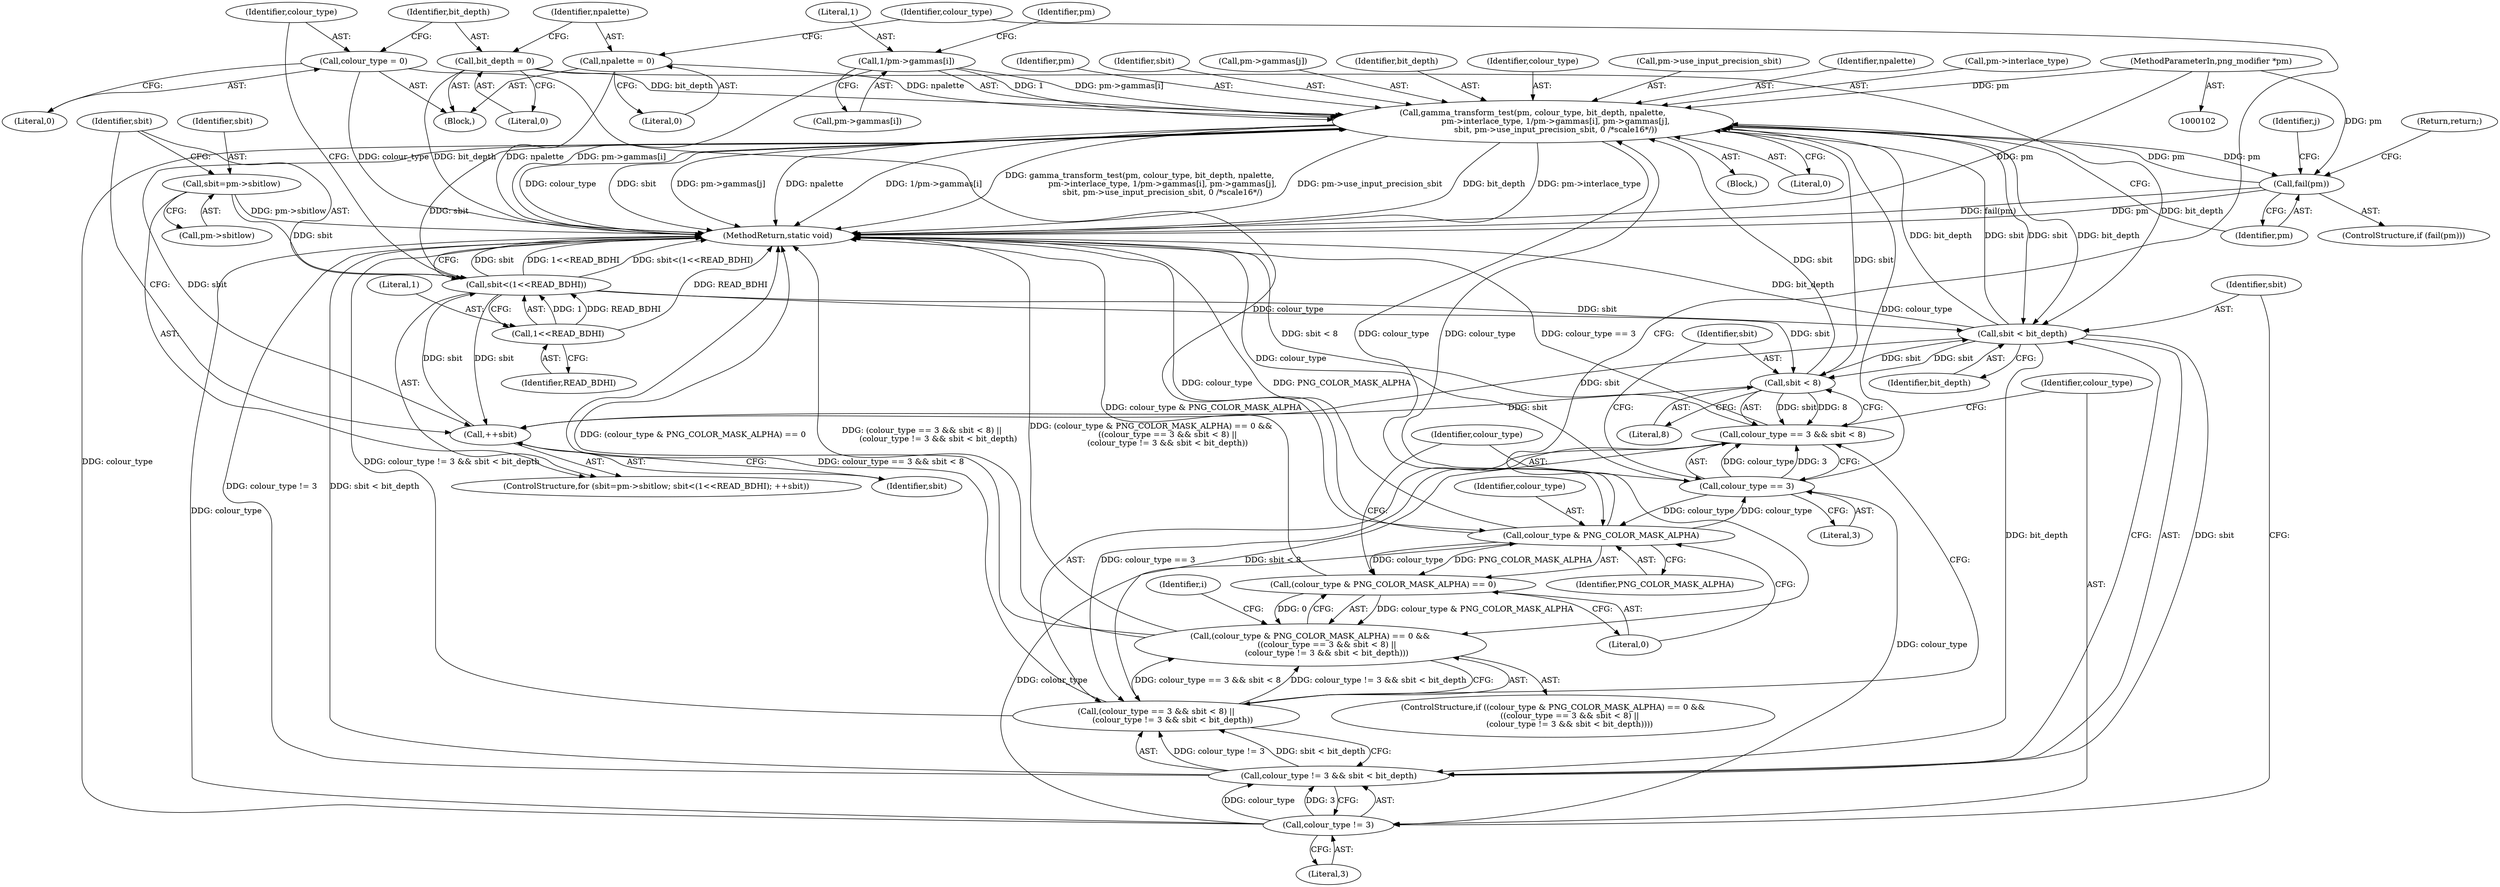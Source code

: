 digraph "0_Android_9d4853418ab2f754c2b63e091c29c5529b8b86ca_114@array" {
"1000199" [label="(Call,gamma_transform_test(pm, colour_type, bit_depth, npalette,\n                  pm->interlace_type, 1/pm->gammas[i], pm->gammas[j],\n                  sbit, pm->use_input_precision_sbit, 0 /*scale16*/))"];
"1000225" [label="(Call,fail(pm))"];
"1000199" [label="(Call,gamma_transform_test(pm, colour_type, bit_depth, npalette,\n                  pm->interlace_type, 1/pm->gammas[i], pm->gammas[j],\n                  sbit, pm->use_input_precision_sbit, 0 /*scale16*/))"];
"1000103" [label="(MethodParameterIn,png_modifier *pm)"];
"1000149" [label="(Call,colour_type & PNG_COLOR_MASK_ALPHA)"];
"1000121" [label="(Call,colour_type = 0)"];
"1000155" [label="(Call,colour_type == 3)"];
"1000162" [label="(Call,colour_type != 3)"];
"1000125" [label="(Call,bit_depth = 0)"];
"1000165" [label="(Call,sbit < bit_depth)"];
"1000158" [label="(Call,sbit < 8)"];
"1000112" [label="(Call,sbit<(1<<READ_BDHI))"];
"1000107" [label="(Call,sbit=pm->sbitlow)"];
"1000117" [label="(Call,++sbit)"];
"1000114" [label="(Call,1<<READ_BDHI)"];
"1000129" [label="(Call,npalette = 0)"];
"1000207" [label="(Call,1/pm->gammas[i])"];
"1000154" [label="(Call,colour_type == 3 && sbit < 8)"];
"1000153" [label="(Call,(colour_type == 3 && sbit < 8) ||\n             (colour_type != 3 && sbit < bit_depth))"];
"1000147" [label="(Call,(colour_type & PNG_COLOR_MASK_ALPHA) == 0 &&\n             ((colour_type == 3 && sbit < 8) ||\n             (colour_type != 3 && sbit < bit_depth)))"];
"1000161" [label="(Call,colour_type != 3 && sbit < bit_depth)"];
"1000148" [label="(Call,(colour_type & PNG_COLOR_MASK_ALPHA) == 0)"];
"1000158" [label="(Call,sbit < 8)"];
"1000198" [label="(Block,)"];
"1000209" [label="(Call,pm->gammas[i])"];
"1000172" [label="(Identifier,i)"];
"1000163" [label="(Identifier,colour_type)"];
"1000199" [label="(Call,gamma_transform_test(pm, colour_type, bit_depth, npalette,\n                  pm->interlace_type, 1/pm->gammas[i], pm->gammas[j],\n                  sbit, pm->use_input_precision_sbit, 0 /*scale16*/))"];
"1000113" [label="(Identifier,sbit)"];
"1000115" [label="(Literal,1)"];
"1000227" [label="(Return,return;)"];
"1000106" [label="(ControlStructure,for (sbit=pm->sbitlow; sbit<(1<<READ_BDHI); ++sbit))"];
"1000126" [label="(Identifier,bit_depth)"];
"1000160" [label="(Literal,8)"];
"1000200" [label="(Identifier,pm)"];
"1000146" [label="(ControlStructure,if ((colour_type & PNG_COLOR_MASK_ALPHA) == 0 &&\n             ((colour_type == 3 && sbit < 8) ||\n             (colour_type != 3 && sbit < bit_depth))))"];
"1000193" [label="(Identifier,j)"];
"1000108" [label="(Identifier,sbit)"];
"1000122" [label="(Identifier,colour_type)"];
"1000150" [label="(Identifier,colour_type)"];
"1000123" [label="(Literal,0)"];
"1000147" [label="(Call,(colour_type & PNG_COLOR_MASK_ALPHA) == 0 &&\n             ((colour_type == 3 && sbit < 8) ||\n             (colour_type != 3 && sbit < bit_depth)))"];
"1000219" [label="(Identifier,sbit)"];
"1000156" [label="(Identifier,colour_type)"];
"1000118" [label="(Identifier,sbit)"];
"1000226" [label="(Identifier,pm)"];
"1000149" [label="(Call,colour_type & PNG_COLOR_MASK_ALPHA)"];
"1000214" [label="(Call,pm->gammas[j])"];
"1000155" [label="(Call,colour_type == 3)"];
"1000130" [label="(Identifier,npalette)"];
"1000216" [label="(Identifier,pm)"];
"1000162" [label="(Call,colour_type != 3)"];
"1000165" [label="(Call,sbit < bit_depth)"];
"1000112" [label="(Call,sbit<(1<<READ_BDHI))"];
"1000151" [label="(Identifier,PNG_COLOR_MASK_ALPHA)"];
"1000135" [label="(Identifier,colour_type)"];
"1000208" [label="(Literal,1)"];
"1000202" [label="(Identifier,bit_depth)"];
"1000201" [label="(Identifier,colour_type)"];
"1000223" [label="(Literal,0)"];
"1000125" [label="(Call,bit_depth = 0)"];
"1000107" [label="(Call,sbit=pm->sbitlow)"];
"1000116" [label="(Identifier,READ_BDHI)"];
"1000121" [label="(Call,colour_type = 0)"];
"1000152" [label="(Literal,0)"];
"1000153" [label="(Call,(colour_type == 3 && sbit < 8) ||\n             (colour_type != 3 && sbit < bit_depth))"];
"1000114" [label="(Call,1<<READ_BDHI)"];
"1000159" [label="(Identifier,sbit)"];
"1000103" [label="(MethodParameterIn,png_modifier *pm)"];
"1000224" [label="(ControlStructure,if (fail(pm)))"];
"1000161" [label="(Call,colour_type != 3 && sbit < bit_depth)"];
"1000166" [label="(Identifier,sbit)"];
"1000117" [label="(Call,++sbit)"];
"1000148" [label="(Call,(colour_type & PNG_COLOR_MASK_ALPHA) == 0)"];
"1000157" [label="(Literal,3)"];
"1000129" [label="(Call,npalette = 0)"];
"1000164" [label="(Literal,3)"];
"1000119" [label="(Block,)"];
"1000220" [label="(Call,pm->use_input_precision_sbit)"];
"1000207" [label="(Call,1/pm->gammas[i])"];
"1000127" [label="(Literal,0)"];
"1000109" [label="(Call,pm->sbitlow)"];
"1000203" [label="(Identifier,npalette)"];
"1000204" [label="(Call,pm->interlace_type)"];
"1000131" [label="(Literal,0)"];
"1000154" [label="(Call,colour_type == 3 && sbit < 8)"];
"1000225" [label="(Call,fail(pm))"];
"1000167" [label="(Identifier,bit_depth)"];
"1000228" [label="(MethodReturn,static void)"];
"1000199" -> "1000198"  [label="AST: "];
"1000199" -> "1000223"  [label="CFG: "];
"1000200" -> "1000199"  [label="AST: "];
"1000201" -> "1000199"  [label="AST: "];
"1000202" -> "1000199"  [label="AST: "];
"1000203" -> "1000199"  [label="AST: "];
"1000204" -> "1000199"  [label="AST: "];
"1000207" -> "1000199"  [label="AST: "];
"1000214" -> "1000199"  [label="AST: "];
"1000219" -> "1000199"  [label="AST: "];
"1000220" -> "1000199"  [label="AST: "];
"1000223" -> "1000199"  [label="AST: "];
"1000226" -> "1000199"  [label="CFG: "];
"1000199" -> "1000228"  [label="DDG: colour_type"];
"1000199" -> "1000228"  [label="DDG: sbit"];
"1000199" -> "1000228"  [label="DDG: pm->gammas[j]"];
"1000199" -> "1000228"  [label="DDG: npalette"];
"1000199" -> "1000228"  [label="DDG: 1/pm->gammas[i]"];
"1000199" -> "1000228"  [label="DDG: gamma_transform_test(pm, colour_type, bit_depth, npalette,\n                  pm->interlace_type, 1/pm->gammas[i], pm->gammas[j],\n                  sbit, pm->use_input_precision_sbit, 0 /*scale16*/)"];
"1000199" -> "1000228"  [label="DDG: pm->use_input_precision_sbit"];
"1000199" -> "1000228"  [label="DDG: bit_depth"];
"1000199" -> "1000228"  [label="DDG: pm->interlace_type"];
"1000199" -> "1000117"  [label="DDG: sbit"];
"1000199" -> "1000149"  [label="DDG: colour_type"];
"1000199" -> "1000158"  [label="DDG: sbit"];
"1000199" -> "1000165"  [label="DDG: sbit"];
"1000199" -> "1000165"  [label="DDG: bit_depth"];
"1000225" -> "1000199"  [label="DDG: pm"];
"1000103" -> "1000199"  [label="DDG: pm"];
"1000149" -> "1000199"  [label="DDG: colour_type"];
"1000155" -> "1000199"  [label="DDG: colour_type"];
"1000162" -> "1000199"  [label="DDG: colour_type"];
"1000125" -> "1000199"  [label="DDG: bit_depth"];
"1000165" -> "1000199"  [label="DDG: bit_depth"];
"1000165" -> "1000199"  [label="DDG: sbit"];
"1000129" -> "1000199"  [label="DDG: npalette"];
"1000207" -> "1000199"  [label="DDG: 1"];
"1000207" -> "1000199"  [label="DDG: pm->gammas[i]"];
"1000158" -> "1000199"  [label="DDG: sbit"];
"1000112" -> "1000199"  [label="DDG: sbit"];
"1000199" -> "1000225"  [label="DDG: pm"];
"1000225" -> "1000224"  [label="AST: "];
"1000225" -> "1000226"  [label="CFG: "];
"1000226" -> "1000225"  [label="AST: "];
"1000227" -> "1000225"  [label="CFG: "];
"1000193" -> "1000225"  [label="CFG: "];
"1000225" -> "1000228"  [label="DDG: fail(pm)"];
"1000225" -> "1000228"  [label="DDG: pm"];
"1000103" -> "1000225"  [label="DDG: pm"];
"1000103" -> "1000102"  [label="AST: "];
"1000103" -> "1000228"  [label="DDG: pm"];
"1000149" -> "1000148"  [label="AST: "];
"1000149" -> "1000151"  [label="CFG: "];
"1000150" -> "1000149"  [label="AST: "];
"1000151" -> "1000149"  [label="AST: "];
"1000152" -> "1000149"  [label="CFG: "];
"1000149" -> "1000228"  [label="DDG: colour_type"];
"1000149" -> "1000228"  [label="DDG: PNG_COLOR_MASK_ALPHA"];
"1000149" -> "1000148"  [label="DDG: colour_type"];
"1000149" -> "1000148"  [label="DDG: PNG_COLOR_MASK_ALPHA"];
"1000121" -> "1000149"  [label="DDG: colour_type"];
"1000155" -> "1000149"  [label="DDG: colour_type"];
"1000162" -> "1000149"  [label="DDG: colour_type"];
"1000149" -> "1000155"  [label="DDG: colour_type"];
"1000121" -> "1000119"  [label="AST: "];
"1000121" -> "1000123"  [label="CFG: "];
"1000122" -> "1000121"  [label="AST: "];
"1000123" -> "1000121"  [label="AST: "];
"1000126" -> "1000121"  [label="CFG: "];
"1000121" -> "1000228"  [label="DDG: colour_type"];
"1000155" -> "1000154"  [label="AST: "];
"1000155" -> "1000157"  [label="CFG: "];
"1000156" -> "1000155"  [label="AST: "];
"1000157" -> "1000155"  [label="AST: "];
"1000159" -> "1000155"  [label="CFG: "];
"1000154" -> "1000155"  [label="CFG: "];
"1000155" -> "1000228"  [label="DDG: colour_type"];
"1000155" -> "1000154"  [label="DDG: colour_type"];
"1000155" -> "1000154"  [label="DDG: 3"];
"1000155" -> "1000162"  [label="DDG: colour_type"];
"1000162" -> "1000161"  [label="AST: "];
"1000162" -> "1000164"  [label="CFG: "];
"1000163" -> "1000162"  [label="AST: "];
"1000164" -> "1000162"  [label="AST: "];
"1000166" -> "1000162"  [label="CFG: "];
"1000161" -> "1000162"  [label="CFG: "];
"1000162" -> "1000228"  [label="DDG: colour_type"];
"1000162" -> "1000161"  [label="DDG: colour_type"];
"1000162" -> "1000161"  [label="DDG: 3"];
"1000125" -> "1000119"  [label="AST: "];
"1000125" -> "1000127"  [label="CFG: "];
"1000126" -> "1000125"  [label="AST: "];
"1000127" -> "1000125"  [label="AST: "];
"1000130" -> "1000125"  [label="CFG: "];
"1000125" -> "1000228"  [label="DDG: bit_depth"];
"1000125" -> "1000165"  [label="DDG: bit_depth"];
"1000165" -> "1000161"  [label="AST: "];
"1000165" -> "1000167"  [label="CFG: "];
"1000166" -> "1000165"  [label="AST: "];
"1000167" -> "1000165"  [label="AST: "];
"1000161" -> "1000165"  [label="CFG: "];
"1000165" -> "1000228"  [label="DDG: bit_depth"];
"1000165" -> "1000117"  [label="DDG: sbit"];
"1000165" -> "1000158"  [label="DDG: sbit"];
"1000165" -> "1000161"  [label="DDG: sbit"];
"1000165" -> "1000161"  [label="DDG: bit_depth"];
"1000158" -> "1000165"  [label="DDG: sbit"];
"1000112" -> "1000165"  [label="DDG: sbit"];
"1000158" -> "1000154"  [label="AST: "];
"1000158" -> "1000160"  [label="CFG: "];
"1000159" -> "1000158"  [label="AST: "];
"1000160" -> "1000158"  [label="AST: "];
"1000154" -> "1000158"  [label="CFG: "];
"1000158" -> "1000117"  [label="DDG: sbit"];
"1000158" -> "1000154"  [label="DDG: sbit"];
"1000158" -> "1000154"  [label="DDG: 8"];
"1000112" -> "1000158"  [label="DDG: sbit"];
"1000112" -> "1000106"  [label="AST: "];
"1000112" -> "1000114"  [label="CFG: "];
"1000113" -> "1000112"  [label="AST: "];
"1000114" -> "1000112"  [label="AST: "];
"1000122" -> "1000112"  [label="CFG: "];
"1000228" -> "1000112"  [label="CFG: "];
"1000112" -> "1000228"  [label="DDG: sbit"];
"1000112" -> "1000228"  [label="DDG: 1<<READ_BDHI"];
"1000112" -> "1000228"  [label="DDG: sbit<(1<<READ_BDHI)"];
"1000107" -> "1000112"  [label="DDG: sbit"];
"1000117" -> "1000112"  [label="DDG: sbit"];
"1000114" -> "1000112"  [label="DDG: 1"];
"1000114" -> "1000112"  [label="DDG: READ_BDHI"];
"1000112" -> "1000117"  [label="DDG: sbit"];
"1000107" -> "1000106"  [label="AST: "];
"1000107" -> "1000109"  [label="CFG: "];
"1000108" -> "1000107"  [label="AST: "];
"1000109" -> "1000107"  [label="AST: "];
"1000113" -> "1000107"  [label="CFG: "];
"1000107" -> "1000228"  [label="DDG: pm->sbitlow"];
"1000117" -> "1000106"  [label="AST: "];
"1000117" -> "1000118"  [label="CFG: "];
"1000118" -> "1000117"  [label="AST: "];
"1000113" -> "1000117"  [label="CFG: "];
"1000114" -> "1000116"  [label="CFG: "];
"1000115" -> "1000114"  [label="AST: "];
"1000116" -> "1000114"  [label="AST: "];
"1000114" -> "1000228"  [label="DDG: READ_BDHI"];
"1000129" -> "1000119"  [label="AST: "];
"1000129" -> "1000131"  [label="CFG: "];
"1000130" -> "1000129"  [label="AST: "];
"1000131" -> "1000129"  [label="AST: "];
"1000135" -> "1000129"  [label="CFG: "];
"1000129" -> "1000228"  [label="DDG: npalette"];
"1000207" -> "1000209"  [label="CFG: "];
"1000208" -> "1000207"  [label="AST: "];
"1000209" -> "1000207"  [label="AST: "];
"1000216" -> "1000207"  [label="CFG: "];
"1000207" -> "1000228"  [label="DDG: pm->gammas[i]"];
"1000154" -> "1000153"  [label="AST: "];
"1000163" -> "1000154"  [label="CFG: "];
"1000153" -> "1000154"  [label="CFG: "];
"1000154" -> "1000228"  [label="DDG: colour_type == 3"];
"1000154" -> "1000228"  [label="DDG: sbit < 8"];
"1000154" -> "1000153"  [label="DDG: colour_type == 3"];
"1000154" -> "1000153"  [label="DDG: sbit < 8"];
"1000153" -> "1000147"  [label="AST: "];
"1000153" -> "1000161"  [label="CFG: "];
"1000161" -> "1000153"  [label="AST: "];
"1000147" -> "1000153"  [label="CFG: "];
"1000153" -> "1000228"  [label="DDG: colour_type == 3 && sbit < 8"];
"1000153" -> "1000228"  [label="DDG: colour_type != 3 && sbit < bit_depth"];
"1000153" -> "1000147"  [label="DDG: colour_type == 3 && sbit < 8"];
"1000153" -> "1000147"  [label="DDG: colour_type != 3 && sbit < bit_depth"];
"1000161" -> "1000153"  [label="DDG: colour_type != 3"];
"1000161" -> "1000153"  [label="DDG: sbit < bit_depth"];
"1000147" -> "1000146"  [label="AST: "];
"1000147" -> "1000148"  [label="CFG: "];
"1000148" -> "1000147"  [label="AST: "];
"1000135" -> "1000147"  [label="CFG: "];
"1000172" -> "1000147"  [label="CFG: "];
"1000147" -> "1000228"  [label="DDG: (colour_type & PNG_COLOR_MASK_ALPHA) == 0"];
"1000147" -> "1000228"  [label="DDG: (colour_type == 3 && sbit < 8) ||\n             (colour_type != 3 && sbit < bit_depth)"];
"1000147" -> "1000228"  [label="DDG: (colour_type & PNG_COLOR_MASK_ALPHA) == 0 &&\n             ((colour_type == 3 && sbit < 8) ||\n             (colour_type != 3 && sbit < bit_depth))"];
"1000148" -> "1000147"  [label="DDG: colour_type & PNG_COLOR_MASK_ALPHA"];
"1000148" -> "1000147"  [label="DDG: 0"];
"1000161" -> "1000228"  [label="DDG: colour_type != 3"];
"1000161" -> "1000228"  [label="DDG: sbit < bit_depth"];
"1000148" -> "1000152"  [label="CFG: "];
"1000152" -> "1000148"  [label="AST: "];
"1000156" -> "1000148"  [label="CFG: "];
"1000148" -> "1000228"  [label="DDG: colour_type & PNG_COLOR_MASK_ALPHA"];
}
